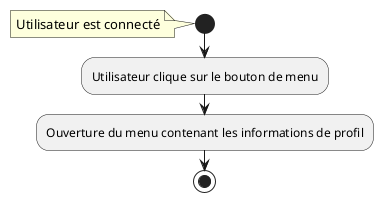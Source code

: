 @startuml
'https://plantuml.com/activity-diagram-beta

start
note : Utilisateur est connecté
:Utilisateur clique sur le bouton de menu;
:Ouverture du menu contenant les informations de profil;
stop

@enduml
